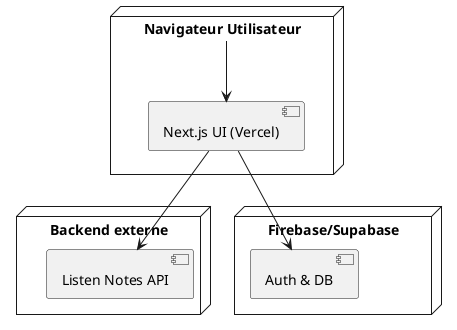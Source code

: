 @startuml
node "Navigateur Utilisateur" {
  component "Next.js UI (Vercel)"
}

node "Backend externe" {
  component "Listen Notes API"
}

node "Firebase/Supabase" {
  component "Auth & DB"
}

"Navigateur Utilisateur" --> "Next.js UI (Vercel)"
"Next.js UI (Vercel)" --> "Listen Notes API"
"Next.js UI (Vercel)" --> "Auth & DB"
@enduml
